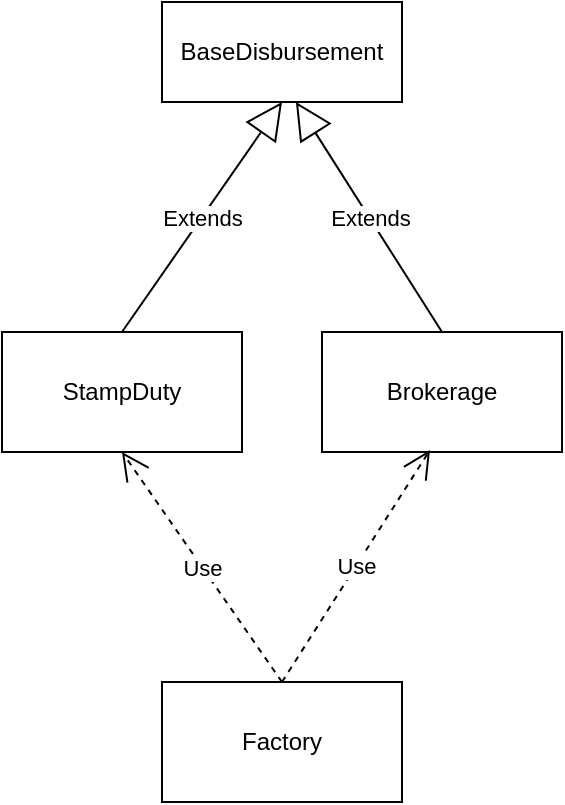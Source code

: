 <mxfile version="21.2.8" type="github">
  <diagram name="Page-1" id="1Qo4S3klFhCiSh3SYwgf">
    <mxGraphModel dx="1674" dy="736" grid="1" gridSize="10" guides="1" tooltips="1" connect="1" arrows="1" fold="1" page="1" pageScale="1" pageWidth="850" pageHeight="1100" math="0" shadow="0">
      <root>
        <mxCell id="0" />
        <mxCell id="1" parent="0" />
        <mxCell id="WT-rTHjxpz6pGYNk26Zc-1" value="BaseDisbursement" style="rounded=0;whiteSpace=wrap;html=1;" vertex="1" parent="1">
          <mxGeometry x="210" y="140" width="120" height="50" as="geometry" />
        </mxCell>
        <mxCell id="WT-rTHjxpz6pGYNk26Zc-3" value="StampDuty" style="whiteSpace=wrap;html=1;rounded=0;" vertex="1" parent="1">
          <mxGeometry x="130" y="305" width="120" height="60" as="geometry" />
        </mxCell>
        <mxCell id="WT-rTHjxpz6pGYNk26Zc-6" value="Factory" style="whiteSpace=wrap;html=1;rounded=0;" vertex="1" parent="1">
          <mxGeometry x="210" y="480" width="120" height="60" as="geometry" />
        </mxCell>
        <mxCell id="WT-rTHjxpz6pGYNk26Zc-9" value="Extends" style="endArrow=block;endSize=16;endFill=0;html=1;rounded=0;exitX=0.5;exitY=0;exitDx=0;exitDy=0;entryX=0.5;entryY=1;entryDx=0;entryDy=0;" edge="1" parent="1" source="WT-rTHjxpz6pGYNk26Zc-3" target="WT-rTHjxpz6pGYNk26Zc-1">
          <mxGeometry width="160" relative="1" as="geometry">
            <mxPoint x="220" y="280" as="sourcePoint" />
            <mxPoint x="380" y="280" as="targetPoint" />
          </mxGeometry>
        </mxCell>
        <mxCell id="WT-rTHjxpz6pGYNk26Zc-10" value="Brokerage" style="whiteSpace=wrap;html=1;rounded=0;" vertex="1" parent="1">
          <mxGeometry x="290" y="305" width="120" height="60" as="geometry" />
        </mxCell>
        <mxCell id="WT-rTHjxpz6pGYNk26Zc-11" value="Extends" style="endArrow=block;endSize=16;endFill=0;html=1;rounded=0;entryX=0.558;entryY=1;entryDx=0;entryDy=0;exitX=0.5;exitY=0;exitDx=0;exitDy=0;entryPerimeter=0;" edge="1" parent="1" source="WT-rTHjxpz6pGYNk26Zc-10" target="WT-rTHjxpz6pGYNk26Zc-1">
          <mxGeometry width="160" relative="1" as="geometry">
            <mxPoint x="200" y="310" as="sourcePoint" />
            <mxPoint x="200" y="240" as="targetPoint" />
          </mxGeometry>
        </mxCell>
        <mxCell id="WT-rTHjxpz6pGYNk26Zc-12" value="Use" style="endArrow=open;endSize=12;dashed=1;html=1;rounded=0;exitX=0.5;exitY=0;exitDx=0;exitDy=0;entryX=0.5;entryY=1;entryDx=0;entryDy=0;" edge="1" parent="1" source="WT-rTHjxpz6pGYNk26Zc-6" target="WT-rTHjxpz6pGYNk26Zc-3">
          <mxGeometry width="160" relative="1" as="geometry">
            <mxPoint x="340" y="380" as="sourcePoint" />
            <mxPoint x="500" y="380" as="targetPoint" />
          </mxGeometry>
        </mxCell>
        <mxCell id="WT-rTHjxpz6pGYNk26Zc-13" value="Use" style="endArrow=open;endSize=12;dashed=1;html=1;rounded=0;exitX=0.5;exitY=0;exitDx=0;exitDy=0;entryX=0.45;entryY=0.983;entryDx=0;entryDy=0;entryPerimeter=0;" edge="1" parent="1" source="WT-rTHjxpz6pGYNk26Zc-6" target="WT-rTHjxpz6pGYNk26Zc-10">
          <mxGeometry width="160" relative="1" as="geometry">
            <mxPoint x="200" y="490" as="sourcePoint" />
            <mxPoint x="200" y="375" as="targetPoint" />
          </mxGeometry>
        </mxCell>
      </root>
    </mxGraphModel>
  </diagram>
</mxfile>

